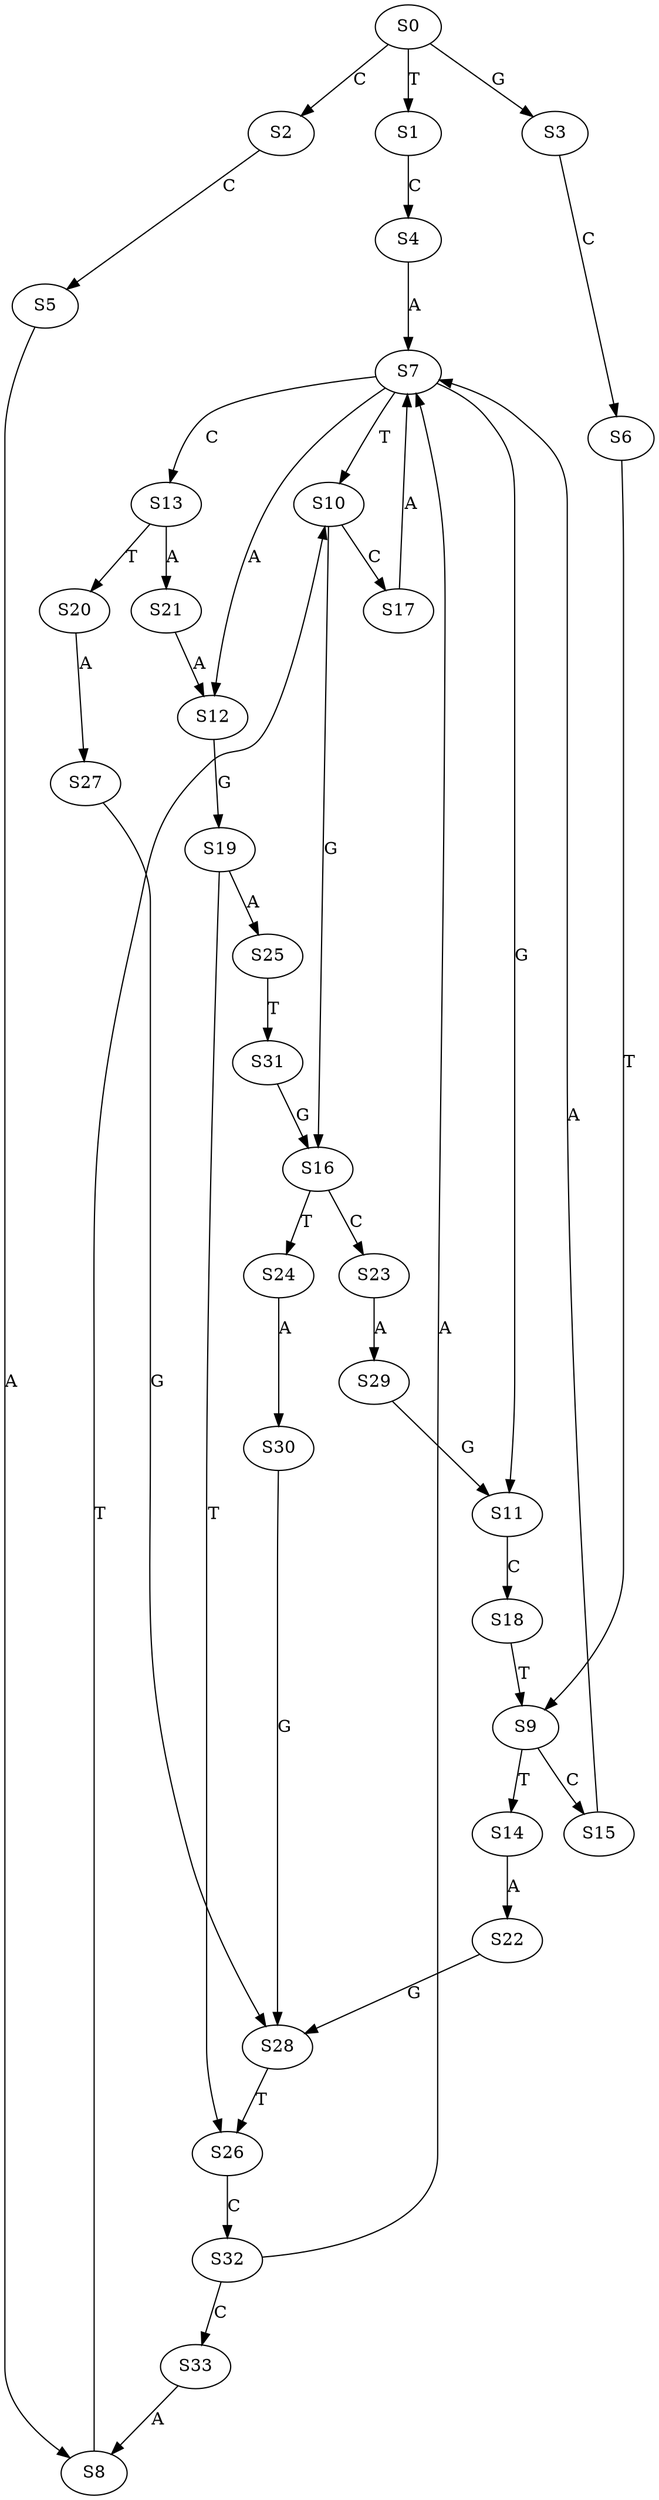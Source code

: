 strict digraph  {
	S0 -> S1 [ label = T ];
	S0 -> S2 [ label = C ];
	S0 -> S3 [ label = G ];
	S1 -> S4 [ label = C ];
	S2 -> S5 [ label = C ];
	S3 -> S6 [ label = C ];
	S4 -> S7 [ label = A ];
	S5 -> S8 [ label = A ];
	S6 -> S9 [ label = T ];
	S7 -> S10 [ label = T ];
	S7 -> S11 [ label = G ];
	S7 -> S12 [ label = A ];
	S7 -> S13 [ label = C ];
	S8 -> S10 [ label = T ];
	S9 -> S14 [ label = T ];
	S9 -> S15 [ label = C ];
	S10 -> S16 [ label = G ];
	S10 -> S17 [ label = C ];
	S11 -> S18 [ label = C ];
	S12 -> S19 [ label = G ];
	S13 -> S20 [ label = T ];
	S13 -> S21 [ label = A ];
	S14 -> S22 [ label = A ];
	S15 -> S7 [ label = A ];
	S16 -> S23 [ label = C ];
	S16 -> S24 [ label = T ];
	S17 -> S7 [ label = A ];
	S18 -> S9 [ label = T ];
	S19 -> S25 [ label = A ];
	S19 -> S26 [ label = T ];
	S20 -> S27 [ label = A ];
	S21 -> S12 [ label = A ];
	S22 -> S28 [ label = G ];
	S23 -> S29 [ label = A ];
	S24 -> S30 [ label = A ];
	S25 -> S31 [ label = T ];
	S26 -> S32 [ label = C ];
	S27 -> S28 [ label = G ];
	S28 -> S26 [ label = T ];
	S29 -> S11 [ label = G ];
	S30 -> S28 [ label = G ];
	S31 -> S16 [ label = G ];
	S32 -> S7 [ label = A ];
	S32 -> S33 [ label = C ];
	S33 -> S8 [ label = A ];
}
